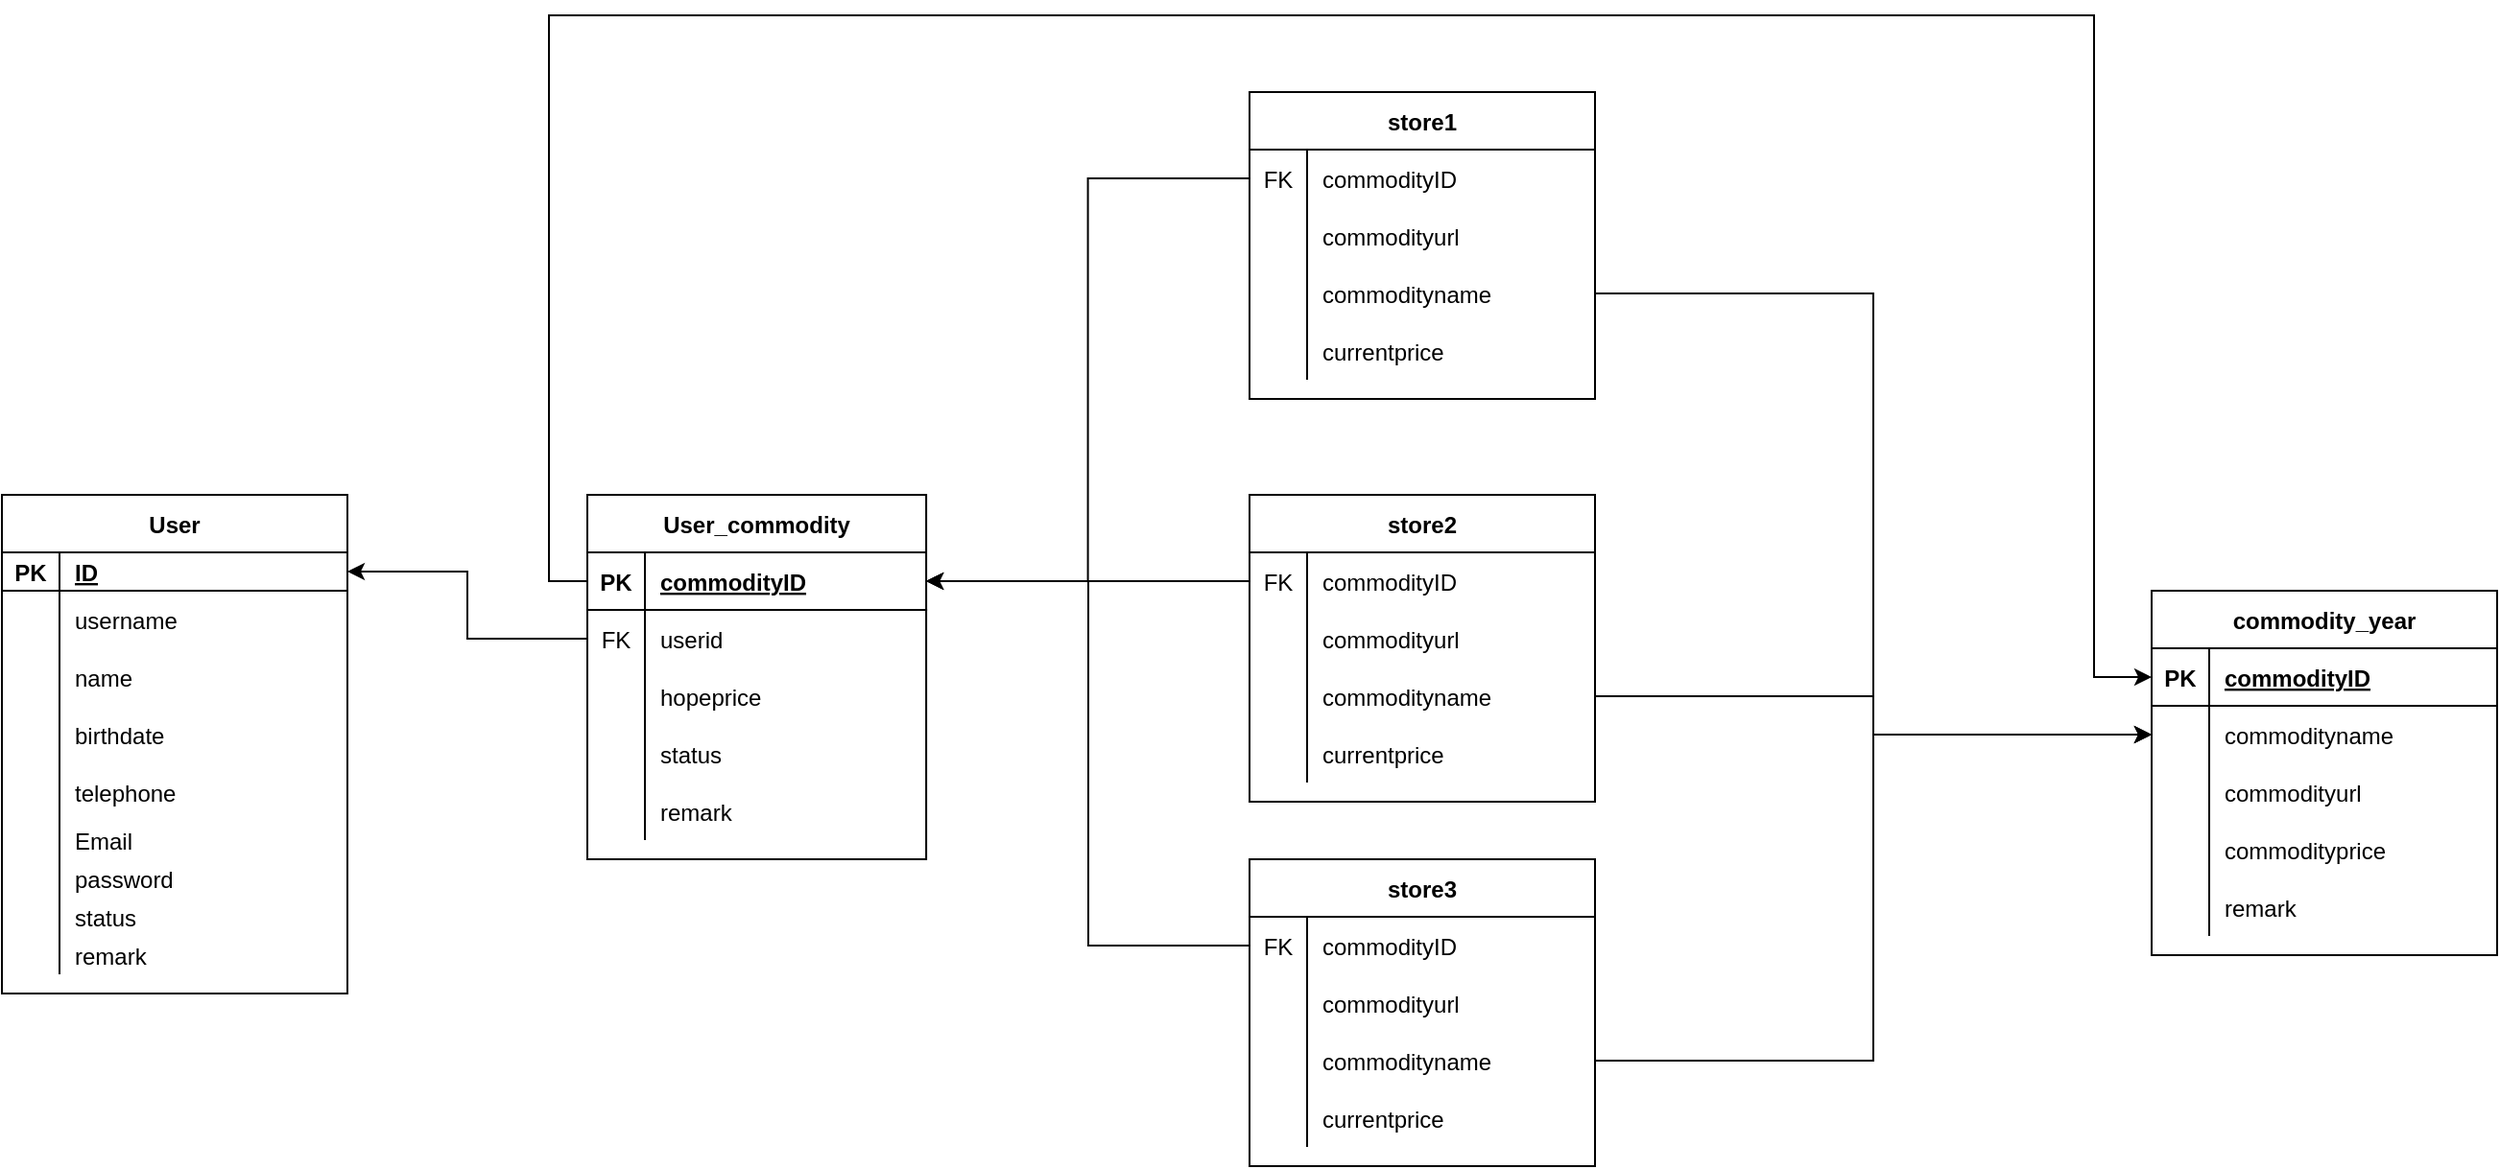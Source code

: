 <mxfile version="13.5.7" type="device"><diagram id="4JcALhA-NXWbKZ45dXuX" name="第 1 页"><mxGraphModel dx="1205" dy="1807" grid="1" gridSize="10" guides="1" tooltips="1" connect="1" arrows="1" fold="1" page="1" pageScale="1" pageWidth="850" pageHeight="1100" math="0" shadow="0"><root><mxCell id="0"/><mxCell id="1" parent="0"/><object label="User" id="060gYMWRyxo99k7hw32Q-14"><mxCell style="shape=table;startSize=30;container=1;collapsible=1;childLayout=tableLayout;fixedRows=1;rowLines=0;fontStyle=1;align=center;resizeLast=1;" vertex="1" parent="1"><mxGeometry x="120" y="90" width="180" height="260" as="geometry"/></mxCell></object><mxCell id="060gYMWRyxo99k7hw32Q-15" value="" style="shape=partialRectangle;collapsible=0;dropTarget=0;pointerEvents=0;fillColor=none;top=0;left=0;bottom=1;right=0;points=[[0,0.5],[1,0.5]];portConstraint=eastwest;" vertex="1" parent="060gYMWRyxo99k7hw32Q-14"><mxGeometry y="30" width="180" height="20" as="geometry"/></mxCell><mxCell id="060gYMWRyxo99k7hw32Q-16" value="PK" style="shape=partialRectangle;connectable=0;fillColor=none;top=0;left=0;bottom=0;right=0;fontStyle=1;overflow=hidden;" vertex="1" parent="060gYMWRyxo99k7hw32Q-15"><mxGeometry width="30" height="20" as="geometry"/></mxCell><mxCell id="060gYMWRyxo99k7hw32Q-17" value="ID" style="shape=partialRectangle;connectable=0;fillColor=none;top=0;left=0;bottom=0;right=0;align=left;spacingLeft=6;fontStyle=5;overflow=hidden;" vertex="1" parent="060gYMWRyxo99k7hw32Q-15"><mxGeometry x="30" width="150" height="20" as="geometry"/></mxCell><mxCell id="060gYMWRyxo99k7hw32Q-18" value="" style="shape=partialRectangle;collapsible=0;dropTarget=0;pointerEvents=0;fillColor=none;top=0;left=0;bottom=0;right=0;points=[[0,0.5],[1,0.5]];portConstraint=eastwest;" vertex="1" parent="060gYMWRyxo99k7hw32Q-14"><mxGeometry y="50" width="180" height="30" as="geometry"/></mxCell><mxCell id="060gYMWRyxo99k7hw32Q-19" value="" style="shape=partialRectangle;connectable=0;fillColor=none;top=0;left=0;bottom=0;right=0;editable=1;overflow=hidden;" vertex="1" parent="060gYMWRyxo99k7hw32Q-18"><mxGeometry width="30" height="30" as="geometry"/></mxCell><mxCell id="060gYMWRyxo99k7hw32Q-20" value="username" style="shape=partialRectangle;connectable=0;fillColor=none;top=0;left=0;bottom=0;right=0;align=left;spacingLeft=6;overflow=hidden;" vertex="1" parent="060gYMWRyxo99k7hw32Q-18"><mxGeometry x="30" width="150" height="30" as="geometry"/></mxCell><mxCell id="060gYMWRyxo99k7hw32Q-21" value="" style="shape=partialRectangle;collapsible=0;dropTarget=0;pointerEvents=0;fillColor=none;top=0;left=0;bottom=0;right=0;points=[[0,0.5],[1,0.5]];portConstraint=eastwest;" vertex="1" parent="060gYMWRyxo99k7hw32Q-14"><mxGeometry y="80" width="180" height="30" as="geometry"/></mxCell><mxCell id="060gYMWRyxo99k7hw32Q-22" value="" style="shape=partialRectangle;connectable=0;fillColor=none;top=0;left=0;bottom=0;right=0;editable=1;overflow=hidden;" vertex="1" parent="060gYMWRyxo99k7hw32Q-21"><mxGeometry width="30" height="30" as="geometry"/></mxCell><mxCell id="060gYMWRyxo99k7hw32Q-23" value="name" style="shape=partialRectangle;connectable=0;fillColor=none;top=0;left=0;bottom=0;right=0;align=left;spacingLeft=6;overflow=hidden;" vertex="1" parent="060gYMWRyxo99k7hw32Q-21"><mxGeometry x="30" width="150" height="30" as="geometry"/></mxCell><mxCell id="060gYMWRyxo99k7hw32Q-24" value="" style="shape=partialRectangle;collapsible=0;dropTarget=0;pointerEvents=0;fillColor=none;top=0;left=0;bottom=0;right=0;points=[[0,0.5],[1,0.5]];portConstraint=eastwest;" vertex="1" parent="060gYMWRyxo99k7hw32Q-14"><mxGeometry y="110" width="180" height="30" as="geometry"/></mxCell><mxCell id="060gYMWRyxo99k7hw32Q-25" value="" style="shape=partialRectangle;connectable=0;fillColor=none;top=0;left=0;bottom=0;right=0;editable=1;overflow=hidden;" vertex="1" parent="060gYMWRyxo99k7hw32Q-24"><mxGeometry width="30" height="30" as="geometry"/></mxCell><mxCell id="060gYMWRyxo99k7hw32Q-26" value="birthdate" style="shape=partialRectangle;connectable=0;fillColor=none;top=0;left=0;bottom=0;right=0;align=left;spacingLeft=6;overflow=hidden;" vertex="1" parent="060gYMWRyxo99k7hw32Q-24"><mxGeometry x="30" width="150" height="30" as="geometry"/></mxCell><mxCell id="060gYMWRyxo99k7hw32Q-27" value="" style="shape=partialRectangle;collapsible=0;dropTarget=0;pointerEvents=0;fillColor=none;top=0;left=0;bottom=0;right=0;points=[[0,0.5],[1,0.5]];portConstraint=eastwest;" vertex="1" parent="060gYMWRyxo99k7hw32Q-14"><mxGeometry y="140" width="180" height="30" as="geometry"/></mxCell><mxCell id="060gYMWRyxo99k7hw32Q-28" value="" style="shape=partialRectangle;connectable=0;fillColor=none;top=0;left=0;bottom=0;right=0;editable=1;overflow=hidden;" vertex="1" parent="060gYMWRyxo99k7hw32Q-27"><mxGeometry width="30" height="30" as="geometry"/></mxCell><mxCell id="060gYMWRyxo99k7hw32Q-29" value="telephone" style="shape=partialRectangle;connectable=0;fillColor=none;top=0;left=0;bottom=0;right=0;align=left;spacingLeft=6;overflow=hidden;" vertex="1" parent="060gYMWRyxo99k7hw32Q-27"><mxGeometry x="30" width="150" height="30" as="geometry"/></mxCell><mxCell id="060gYMWRyxo99k7hw32Q-30" value="" style="shape=partialRectangle;collapsible=0;dropTarget=0;pointerEvents=0;fillColor=none;top=0;left=0;bottom=0;right=0;points=[[0,0.5],[1,0.5]];portConstraint=eastwest;" vertex="1" parent="060gYMWRyxo99k7hw32Q-14"><mxGeometry y="170" width="180" height="20" as="geometry"/></mxCell><mxCell id="060gYMWRyxo99k7hw32Q-31" value="" style="shape=partialRectangle;connectable=0;fillColor=none;top=0;left=0;bottom=0;right=0;editable=1;overflow=hidden;" vertex="1" parent="060gYMWRyxo99k7hw32Q-30"><mxGeometry width="30" height="20" as="geometry"/></mxCell><mxCell id="060gYMWRyxo99k7hw32Q-32" value="Email" style="shape=partialRectangle;connectable=0;fillColor=none;top=0;left=0;bottom=0;right=0;align=left;spacingLeft=6;overflow=hidden;" vertex="1" parent="060gYMWRyxo99k7hw32Q-30"><mxGeometry x="30" width="150" height="20" as="geometry"/></mxCell><mxCell id="060gYMWRyxo99k7hw32Q-33" value="" style="shape=partialRectangle;collapsible=0;dropTarget=0;pointerEvents=0;fillColor=none;top=0;left=0;bottom=0;right=0;points=[[0,0.5],[1,0.5]];portConstraint=eastwest;" vertex="1" parent="060gYMWRyxo99k7hw32Q-14"><mxGeometry y="190" width="180" height="20" as="geometry"/></mxCell><mxCell id="060gYMWRyxo99k7hw32Q-34" value="" style="shape=partialRectangle;connectable=0;fillColor=none;top=0;left=0;bottom=0;right=0;editable=1;overflow=hidden;" vertex="1" parent="060gYMWRyxo99k7hw32Q-33"><mxGeometry width="30" height="20" as="geometry"/></mxCell><mxCell id="060gYMWRyxo99k7hw32Q-35" value="password" style="shape=partialRectangle;connectable=0;fillColor=none;top=0;left=0;bottom=0;right=0;align=left;spacingLeft=6;overflow=hidden;" vertex="1" parent="060gYMWRyxo99k7hw32Q-33"><mxGeometry x="30" width="150" height="20" as="geometry"/></mxCell><mxCell id="060gYMWRyxo99k7hw32Q-36" value="" style="shape=partialRectangle;collapsible=0;dropTarget=0;pointerEvents=0;fillColor=none;top=0;left=0;bottom=0;right=0;points=[[0,0.5],[1,0.5]];portConstraint=eastwest;" vertex="1" parent="060gYMWRyxo99k7hw32Q-14"><mxGeometry y="210" width="180" height="20" as="geometry"/></mxCell><mxCell id="060gYMWRyxo99k7hw32Q-37" value="" style="shape=partialRectangle;connectable=0;fillColor=none;top=0;left=0;bottom=0;right=0;editable=1;overflow=hidden;" vertex="1" parent="060gYMWRyxo99k7hw32Q-36"><mxGeometry width="30" height="20" as="geometry"/></mxCell><mxCell id="060gYMWRyxo99k7hw32Q-38" value="status" style="shape=partialRectangle;connectable=0;fillColor=none;top=0;left=0;bottom=0;right=0;align=left;spacingLeft=6;overflow=hidden;" vertex="1" parent="060gYMWRyxo99k7hw32Q-36"><mxGeometry x="30" width="150" height="20" as="geometry"/></mxCell><mxCell id="060gYMWRyxo99k7hw32Q-39" value="" style="shape=partialRectangle;collapsible=0;dropTarget=0;pointerEvents=0;fillColor=none;top=0;left=0;bottom=0;right=0;points=[[0,0.5],[1,0.5]];portConstraint=eastwest;" vertex="1" parent="060gYMWRyxo99k7hw32Q-14"><mxGeometry y="230" width="180" height="20" as="geometry"/></mxCell><mxCell id="060gYMWRyxo99k7hw32Q-40" value="" style="shape=partialRectangle;connectable=0;fillColor=none;top=0;left=0;bottom=0;right=0;editable=1;overflow=hidden;" vertex="1" parent="060gYMWRyxo99k7hw32Q-39"><mxGeometry width="30" height="20" as="geometry"/></mxCell><mxCell id="060gYMWRyxo99k7hw32Q-41" value="remark" style="shape=partialRectangle;connectable=0;fillColor=none;top=0;left=0;bottom=0;right=0;align=left;spacingLeft=6;overflow=hidden;" vertex="1" parent="060gYMWRyxo99k7hw32Q-39"><mxGeometry x="30" width="150" height="20" as="geometry"/></mxCell><mxCell id="060gYMWRyxo99k7hw32Q-42" value="User_commodity" style="shape=table;startSize=30;container=1;collapsible=1;childLayout=tableLayout;fixedRows=1;rowLines=0;fontStyle=1;align=center;resizeLast=1;" vertex="1" parent="1"><mxGeometry x="425" y="90" width="176.55" height="190" as="geometry"/></mxCell><mxCell id="060gYMWRyxo99k7hw32Q-43" value="" style="shape=partialRectangle;collapsible=0;dropTarget=0;pointerEvents=0;fillColor=none;top=0;left=0;bottom=1;right=0;points=[[0,0.5],[1,0.5]];portConstraint=eastwest;" vertex="1" parent="060gYMWRyxo99k7hw32Q-42"><mxGeometry y="30" width="176.55" height="30" as="geometry"/></mxCell><mxCell id="060gYMWRyxo99k7hw32Q-44" value="PK" style="shape=partialRectangle;connectable=0;fillColor=none;top=0;left=0;bottom=0;right=0;fontStyle=1;overflow=hidden;" vertex="1" parent="060gYMWRyxo99k7hw32Q-43"><mxGeometry width="30" height="30" as="geometry"/></mxCell><mxCell id="060gYMWRyxo99k7hw32Q-45" value="commodityID" style="shape=partialRectangle;connectable=0;fillColor=none;top=0;left=0;bottom=0;right=0;align=left;spacingLeft=6;fontStyle=5;overflow=hidden;" vertex="1" parent="060gYMWRyxo99k7hw32Q-43"><mxGeometry x="30" width="146.55" height="30" as="geometry"/></mxCell><mxCell id="060gYMWRyxo99k7hw32Q-46" value="" style="shape=partialRectangle;collapsible=0;dropTarget=0;pointerEvents=0;fillColor=none;top=0;left=0;bottom=0;right=0;points=[[0,0.5],[1,0.5]];portConstraint=eastwest;" vertex="1" parent="060gYMWRyxo99k7hw32Q-42"><mxGeometry y="60" width="176.55" height="30" as="geometry"/></mxCell><mxCell id="060gYMWRyxo99k7hw32Q-47" value="FK" style="shape=partialRectangle;connectable=0;fillColor=none;top=0;left=0;bottom=0;right=0;editable=1;overflow=hidden;" vertex="1" parent="060gYMWRyxo99k7hw32Q-46"><mxGeometry width="30" height="30" as="geometry"/></mxCell><mxCell id="060gYMWRyxo99k7hw32Q-48" value="userid" style="shape=partialRectangle;connectable=0;fillColor=none;top=0;left=0;bottom=0;right=0;align=left;spacingLeft=6;overflow=hidden;" vertex="1" parent="060gYMWRyxo99k7hw32Q-46"><mxGeometry x="30" width="146.55" height="30" as="geometry"/></mxCell><mxCell id="060gYMWRyxo99k7hw32Q-58" value="" style="shape=partialRectangle;collapsible=0;dropTarget=0;pointerEvents=0;fillColor=none;top=0;left=0;bottom=0;right=0;points=[[0,0.5],[1,0.5]];portConstraint=eastwest;" vertex="1" parent="060gYMWRyxo99k7hw32Q-42"><mxGeometry y="90" width="176.55" height="30" as="geometry"/></mxCell><mxCell id="060gYMWRyxo99k7hw32Q-59" value="" style="shape=partialRectangle;connectable=0;fillColor=none;top=0;left=0;bottom=0;right=0;editable=1;overflow=hidden;" vertex="1" parent="060gYMWRyxo99k7hw32Q-58"><mxGeometry width="30" height="30" as="geometry"/></mxCell><mxCell id="060gYMWRyxo99k7hw32Q-60" value="hopeprice" style="shape=partialRectangle;connectable=0;fillColor=none;top=0;left=0;bottom=0;right=0;align=left;spacingLeft=6;overflow=hidden;" vertex="1" parent="060gYMWRyxo99k7hw32Q-58"><mxGeometry x="30" width="146.55" height="30" as="geometry"/></mxCell><mxCell id="060gYMWRyxo99k7hw32Q-52" value="" style="shape=partialRectangle;collapsible=0;dropTarget=0;pointerEvents=0;fillColor=none;top=0;left=0;bottom=0;right=0;points=[[0,0.5],[1,0.5]];portConstraint=eastwest;" vertex="1" parent="060gYMWRyxo99k7hw32Q-42"><mxGeometry y="120" width="176.55" height="30" as="geometry"/></mxCell><mxCell id="060gYMWRyxo99k7hw32Q-53" value="" style="shape=partialRectangle;connectable=0;fillColor=none;top=0;left=0;bottom=0;right=0;editable=1;overflow=hidden;" vertex="1" parent="060gYMWRyxo99k7hw32Q-52"><mxGeometry width="30" height="30" as="geometry"/></mxCell><mxCell id="060gYMWRyxo99k7hw32Q-54" value="status" style="shape=partialRectangle;connectable=0;fillColor=none;top=0;left=0;bottom=0;right=0;align=left;spacingLeft=6;overflow=hidden;" vertex="1" parent="060gYMWRyxo99k7hw32Q-52"><mxGeometry x="30" width="146.55" height="30" as="geometry"/></mxCell><mxCell id="060gYMWRyxo99k7hw32Q-55" value="" style="shape=partialRectangle;collapsible=0;dropTarget=0;pointerEvents=0;fillColor=none;top=0;left=0;bottom=0;right=0;points=[[0,0.5],[1,0.5]];portConstraint=eastwest;" vertex="1" parent="060gYMWRyxo99k7hw32Q-42"><mxGeometry y="150" width="176.55" height="30" as="geometry"/></mxCell><mxCell id="060gYMWRyxo99k7hw32Q-56" value="" style="shape=partialRectangle;connectable=0;fillColor=none;top=0;left=0;bottom=0;right=0;editable=1;overflow=hidden;" vertex="1" parent="060gYMWRyxo99k7hw32Q-55"><mxGeometry width="30" height="30" as="geometry"/></mxCell><mxCell id="060gYMWRyxo99k7hw32Q-57" value="remark" style="shape=partialRectangle;connectable=0;fillColor=none;top=0;left=0;bottom=0;right=0;align=left;spacingLeft=6;overflow=hidden;" vertex="1" parent="060gYMWRyxo99k7hw32Q-55"><mxGeometry x="30" width="146.55" height="30" as="geometry"/></mxCell><mxCell id="060gYMWRyxo99k7hw32Q-61" style="edgeStyle=orthogonalEdgeStyle;rounded=0;orthogonalLoop=1;jettySize=auto;html=1;exitX=0;exitY=0.5;exitDx=0;exitDy=0;entryX=1;entryY=0.5;entryDx=0;entryDy=0;" edge="1" parent="1" source="060gYMWRyxo99k7hw32Q-46" target="060gYMWRyxo99k7hw32Q-15"><mxGeometry relative="1" as="geometry"/></mxCell><mxCell id="060gYMWRyxo99k7hw32Q-62" value="store1" style="shape=table;startSize=30;container=1;collapsible=1;childLayout=tableLayout;fixedRows=1;rowLines=0;fontStyle=1;align=center;resizeLast=1;" vertex="1" parent="1"><mxGeometry x="770" y="-120" width="180" height="160" as="geometry"/></mxCell><mxCell id="060gYMWRyxo99k7hw32Q-66" value="" style="shape=partialRectangle;collapsible=0;dropTarget=0;pointerEvents=0;fillColor=none;top=0;left=0;bottom=0;right=0;points=[[0,0.5],[1,0.5]];portConstraint=eastwest;" vertex="1" parent="060gYMWRyxo99k7hw32Q-62"><mxGeometry y="30" width="180" height="30" as="geometry"/></mxCell><mxCell id="060gYMWRyxo99k7hw32Q-67" value="FK" style="shape=partialRectangle;connectable=0;fillColor=none;top=0;left=0;bottom=0;right=0;editable=1;overflow=hidden;" vertex="1" parent="060gYMWRyxo99k7hw32Q-66"><mxGeometry width="30" height="30" as="geometry"/></mxCell><mxCell id="060gYMWRyxo99k7hw32Q-68" value="commodityID" style="shape=partialRectangle;connectable=0;fillColor=none;top=0;left=0;bottom=0;right=0;align=left;spacingLeft=6;overflow=hidden;" vertex="1" parent="060gYMWRyxo99k7hw32Q-66"><mxGeometry x="30" width="150" height="30" as="geometry"/></mxCell><mxCell id="060gYMWRyxo99k7hw32Q-121" value="" style="shape=partialRectangle;collapsible=0;dropTarget=0;pointerEvents=0;fillColor=none;top=0;left=0;bottom=0;right=0;points=[[0,0.5],[1,0.5]];portConstraint=eastwest;" vertex="1" parent="060gYMWRyxo99k7hw32Q-62"><mxGeometry y="60" width="180" height="30" as="geometry"/></mxCell><mxCell id="060gYMWRyxo99k7hw32Q-122" value="" style="shape=partialRectangle;connectable=0;fillColor=none;top=0;left=0;bottom=0;right=0;editable=1;overflow=hidden;" vertex="1" parent="060gYMWRyxo99k7hw32Q-121"><mxGeometry width="30" height="30" as="geometry"/></mxCell><mxCell id="060gYMWRyxo99k7hw32Q-123" value="commodityurl" style="shape=partialRectangle;connectable=0;fillColor=none;top=0;left=0;bottom=0;right=0;align=left;spacingLeft=6;overflow=hidden;" vertex="1" parent="060gYMWRyxo99k7hw32Q-121"><mxGeometry x="30" width="150" height="30" as="geometry"/></mxCell><mxCell id="060gYMWRyxo99k7hw32Q-69" value="" style="shape=partialRectangle;collapsible=0;dropTarget=0;pointerEvents=0;fillColor=none;top=0;left=0;bottom=0;right=0;points=[[0,0.5],[1,0.5]];portConstraint=eastwest;" vertex="1" parent="060gYMWRyxo99k7hw32Q-62"><mxGeometry y="90" width="180" height="30" as="geometry"/></mxCell><mxCell id="060gYMWRyxo99k7hw32Q-70" value="" style="shape=partialRectangle;connectable=0;fillColor=none;top=0;left=0;bottom=0;right=0;editable=1;overflow=hidden;" vertex="1" parent="060gYMWRyxo99k7hw32Q-69"><mxGeometry width="30" height="30" as="geometry"/></mxCell><mxCell id="060gYMWRyxo99k7hw32Q-71" value="commodityname" style="shape=partialRectangle;connectable=0;fillColor=none;top=0;left=0;bottom=0;right=0;align=left;spacingLeft=6;overflow=hidden;" vertex="1" parent="060gYMWRyxo99k7hw32Q-69"><mxGeometry x="30" width="150" height="30" as="geometry"/></mxCell><mxCell id="060gYMWRyxo99k7hw32Q-72" value="" style="shape=partialRectangle;collapsible=0;dropTarget=0;pointerEvents=0;fillColor=none;top=0;left=0;bottom=0;right=0;points=[[0,0.5],[1,0.5]];portConstraint=eastwest;" vertex="1" parent="060gYMWRyxo99k7hw32Q-62"><mxGeometry y="120" width="180" height="30" as="geometry"/></mxCell><mxCell id="060gYMWRyxo99k7hw32Q-73" value="" style="shape=partialRectangle;connectable=0;fillColor=none;top=0;left=0;bottom=0;right=0;editable=1;overflow=hidden;" vertex="1" parent="060gYMWRyxo99k7hw32Q-72"><mxGeometry width="30" height="30" as="geometry"/></mxCell><mxCell id="060gYMWRyxo99k7hw32Q-74" value="currentprice" style="shape=partialRectangle;connectable=0;fillColor=none;top=0;left=0;bottom=0;right=0;align=left;spacingLeft=6;overflow=hidden;" vertex="1" parent="060gYMWRyxo99k7hw32Q-72"><mxGeometry x="30" width="150" height="30" as="geometry"/></mxCell><mxCell id="060gYMWRyxo99k7hw32Q-101" value="store3" style="shape=table;startSize=30;container=1;collapsible=1;childLayout=tableLayout;fixedRows=1;rowLines=0;fontStyle=1;align=center;resizeLast=1;" vertex="1" parent="1"><mxGeometry x="770" y="280" width="180" height="160" as="geometry"/></mxCell><mxCell id="060gYMWRyxo99k7hw32Q-102" value="" style="shape=partialRectangle;collapsible=0;dropTarget=0;pointerEvents=0;fillColor=none;top=0;left=0;bottom=0;right=0;points=[[0,0.5],[1,0.5]];portConstraint=eastwest;" vertex="1" parent="060gYMWRyxo99k7hw32Q-101"><mxGeometry y="30" width="180" height="30" as="geometry"/></mxCell><mxCell id="060gYMWRyxo99k7hw32Q-103" value="FK" style="shape=partialRectangle;connectable=0;fillColor=none;top=0;left=0;bottom=0;right=0;editable=1;overflow=hidden;" vertex="1" parent="060gYMWRyxo99k7hw32Q-102"><mxGeometry width="30" height="30" as="geometry"/></mxCell><mxCell id="060gYMWRyxo99k7hw32Q-104" value="commodityID" style="shape=partialRectangle;connectable=0;fillColor=none;top=0;left=0;bottom=0;right=0;align=left;spacingLeft=6;overflow=hidden;" vertex="1" parent="060gYMWRyxo99k7hw32Q-102"><mxGeometry x="30" width="150" height="30" as="geometry"/></mxCell><mxCell id="060gYMWRyxo99k7hw32Q-127" value="" style="shape=partialRectangle;collapsible=0;dropTarget=0;pointerEvents=0;fillColor=none;top=0;left=0;bottom=0;right=0;points=[[0,0.5],[1,0.5]];portConstraint=eastwest;" vertex="1" parent="060gYMWRyxo99k7hw32Q-101"><mxGeometry y="60" width="180" height="30" as="geometry"/></mxCell><mxCell id="060gYMWRyxo99k7hw32Q-128" value="" style="shape=partialRectangle;connectable=0;fillColor=none;top=0;left=0;bottom=0;right=0;editable=1;overflow=hidden;" vertex="1" parent="060gYMWRyxo99k7hw32Q-127"><mxGeometry width="30" height="30" as="geometry"/></mxCell><mxCell id="060gYMWRyxo99k7hw32Q-129" value="commodityurl" style="shape=partialRectangle;connectable=0;fillColor=none;top=0;left=0;bottom=0;right=0;align=left;spacingLeft=6;overflow=hidden;" vertex="1" parent="060gYMWRyxo99k7hw32Q-127"><mxGeometry x="30" width="150" height="30" as="geometry"/></mxCell><mxCell id="060gYMWRyxo99k7hw32Q-105" value="" style="shape=partialRectangle;collapsible=0;dropTarget=0;pointerEvents=0;fillColor=none;top=0;left=0;bottom=0;right=0;points=[[0,0.5],[1,0.5]];portConstraint=eastwest;" vertex="1" parent="060gYMWRyxo99k7hw32Q-101"><mxGeometry y="90" width="180" height="30" as="geometry"/></mxCell><mxCell id="060gYMWRyxo99k7hw32Q-106" value="" style="shape=partialRectangle;connectable=0;fillColor=none;top=0;left=0;bottom=0;right=0;editable=1;overflow=hidden;" vertex="1" parent="060gYMWRyxo99k7hw32Q-105"><mxGeometry width="30" height="30" as="geometry"/></mxCell><mxCell id="060gYMWRyxo99k7hw32Q-107" value="commodityname" style="shape=partialRectangle;connectable=0;fillColor=none;top=0;left=0;bottom=0;right=0;align=left;spacingLeft=6;overflow=hidden;" vertex="1" parent="060gYMWRyxo99k7hw32Q-105"><mxGeometry x="30" width="150" height="30" as="geometry"/></mxCell><mxCell id="060gYMWRyxo99k7hw32Q-108" value="" style="shape=partialRectangle;collapsible=0;dropTarget=0;pointerEvents=0;fillColor=none;top=0;left=0;bottom=0;right=0;points=[[0,0.5],[1,0.5]];portConstraint=eastwest;" vertex="1" parent="060gYMWRyxo99k7hw32Q-101"><mxGeometry y="120" width="180" height="30" as="geometry"/></mxCell><mxCell id="060gYMWRyxo99k7hw32Q-109" value="" style="shape=partialRectangle;connectable=0;fillColor=none;top=0;left=0;bottom=0;right=0;editable=1;overflow=hidden;" vertex="1" parent="060gYMWRyxo99k7hw32Q-108"><mxGeometry width="30" height="30" as="geometry"/></mxCell><mxCell id="060gYMWRyxo99k7hw32Q-110" value="currentprice" style="shape=partialRectangle;connectable=0;fillColor=none;top=0;left=0;bottom=0;right=0;align=left;spacingLeft=6;overflow=hidden;" vertex="1" parent="060gYMWRyxo99k7hw32Q-108"><mxGeometry x="30" width="150" height="30" as="geometry"/></mxCell><mxCell id="060gYMWRyxo99k7hw32Q-111" style="edgeStyle=orthogonalEdgeStyle;rounded=0;orthogonalLoop=1;jettySize=auto;html=1;exitX=0;exitY=0.5;exitDx=0;exitDy=0;" edge="1" parent="1" source="060gYMWRyxo99k7hw32Q-66" target="060gYMWRyxo99k7hw32Q-43"><mxGeometry relative="1" as="geometry"/></mxCell><mxCell id="060gYMWRyxo99k7hw32Q-91" value="store2" style="shape=table;startSize=30;container=1;collapsible=1;childLayout=tableLayout;fixedRows=1;rowLines=0;fontStyle=1;align=center;resizeLast=1;" vertex="1" parent="1"><mxGeometry x="770" y="90" width="180" height="160" as="geometry"/></mxCell><mxCell id="060gYMWRyxo99k7hw32Q-92" value="" style="shape=partialRectangle;collapsible=0;dropTarget=0;pointerEvents=0;fillColor=none;top=0;left=0;bottom=0;right=0;points=[[0,0.5],[1,0.5]];portConstraint=eastwest;" vertex="1" parent="060gYMWRyxo99k7hw32Q-91"><mxGeometry y="30" width="180" height="30" as="geometry"/></mxCell><mxCell id="060gYMWRyxo99k7hw32Q-93" value="FK" style="shape=partialRectangle;connectable=0;fillColor=none;top=0;left=0;bottom=0;right=0;editable=1;overflow=hidden;" vertex="1" parent="060gYMWRyxo99k7hw32Q-92"><mxGeometry width="30" height="30" as="geometry"/></mxCell><mxCell id="060gYMWRyxo99k7hw32Q-94" value="commodityID" style="shape=partialRectangle;connectable=0;fillColor=none;top=0;left=0;bottom=0;right=0;align=left;spacingLeft=6;overflow=hidden;" vertex="1" parent="060gYMWRyxo99k7hw32Q-92"><mxGeometry x="30" width="150" height="30" as="geometry"/></mxCell><mxCell id="060gYMWRyxo99k7hw32Q-124" value="" style="shape=partialRectangle;collapsible=0;dropTarget=0;pointerEvents=0;fillColor=none;top=0;left=0;bottom=0;right=0;points=[[0,0.5],[1,0.5]];portConstraint=eastwest;" vertex="1" parent="060gYMWRyxo99k7hw32Q-91"><mxGeometry y="60" width="180" height="30" as="geometry"/></mxCell><mxCell id="060gYMWRyxo99k7hw32Q-125" value="" style="shape=partialRectangle;connectable=0;fillColor=none;top=0;left=0;bottom=0;right=0;editable=1;overflow=hidden;" vertex="1" parent="060gYMWRyxo99k7hw32Q-124"><mxGeometry width="30" height="30" as="geometry"/></mxCell><mxCell id="060gYMWRyxo99k7hw32Q-126" value="commodityurl" style="shape=partialRectangle;connectable=0;fillColor=none;top=0;left=0;bottom=0;right=0;align=left;spacingLeft=6;overflow=hidden;" vertex="1" parent="060gYMWRyxo99k7hw32Q-124"><mxGeometry x="30" width="150" height="30" as="geometry"/></mxCell><mxCell id="060gYMWRyxo99k7hw32Q-95" value="" style="shape=partialRectangle;collapsible=0;dropTarget=0;pointerEvents=0;fillColor=none;top=0;left=0;bottom=0;right=0;points=[[0,0.5],[1,0.5]];portConstraint=eastwest;" vertex="1" parent="060gYMWRyxo99k7hw32Q-91"><mxGeometry y="90" width="180" height="30" as="geometry"/></mxCell><mxCell id="060gYMWRyxo99k7hw32Q-96" value="" style="shape=partialRectangle;connectable=0;fillColor=none;top=0;left=0;bottom=0;right=0;editable=1;overflow=hidden;" vertex="1" parent="060gYMWRyxo99k7hw32Q-95"><mxGeometry width="30" height="30" as="geometry"/></mxCell><mxCell id="060gYMWRyxo99k7hw32Q-97" value="commodityname" style="shape=partialRectangle;connectable=0;fillColor=none;top=0;left=0;bottom=0;right=0;align=left;spacingLeft=6;overflow=hidden;" vertex="1" parent="060gYMWRyxo99k7hw32Q-95"><mxGeometry x="30" width="150" height="30" as="geometry"/></mxCell><mxCell id="060gYMWRyxo99k7hw32Q-98" value="" style="shape=partialRectangle;collapsible=0;dropTarget=0;pointerEvents=0;fillColor=none;top=0;left=0;bottom=0;right=0;points=[[0,0.5],[1,0.5]];portConstraint=eastwest;" vertex="1" parent="060gYMWRyxo99k7hw32Q-91"><mxGeometry y="120" width="180" height="30" as="geometry"/></mxCell><mxCell id="060gYMWRyxo99k7hw32Q-99" value="" style="shape=partialRectangle;connectable=0;fillColor=none;top=0;left=0;bottom=0;right=0;editable=1;overflow=hidden;" vertex="1" parent="060gYMWRyxo99k7hw32Q-98"><mxGeometry width="30" height="30" as="geometry"/></mxCell><mxCell id="060gYMWRyxo99k7hw32Q-100" value="currentprice" style="shape=partialRectangle;connectable=0;fillColor=none;top=0;left=0;bottom=0;right=0;align=left;spacingLeft=6;overflow=hidden;" vertex="1" parent="060gYMWRyxo99k7hw32Q-98"><mxGeometry x="30" width="150" height="30" as="geometry"/></mxCell><mxCell id="060gYMWRyxo99k7hw32Q-119" style="edgeStyle=orthogonalEdgeStyle;rounded=0;orthogonalLoop=1;jettySize=auto;html=1;exitX=0;exitY=0.5;exitDx=0;exitDy=0;entryX=1;entryY=0.5;entryDx=0;entryDy=0;" edge="1" parent="1" source="060gYMWRyxo99k7hw32Q-102" target="060gYMWRyxo99k7hw32Q-43"><mxGeometry relative="1" as="geometry"><Array as="points"><mxPoint x="686" y="325"/><mxPoint x="686" y="135"/></Array></mxGeometry></mxCell><mxCell id="060gYMWRyxo99k7hw32Q-120" style="edgeStyle=orthogonalEdgeStyle;rounded=0;orthogonalLoop=1;jettySize=auto;html=1;exitX=0;exitY=0.5;exitDx=0;exitDy=0;entryX=1;entryY=0.5;entryDx=0;entryDy=0;" edge="1" parent="1" source="060gYMWRyxo99k7hw32Q-92" target="060gYMWRyxo99k7hw32Q-43"><mxGeometry relative="1" as="geometry"/></mxCell><mxCell id="060gYMWRyxo99k7hw32Q-147" style="edgeStyle=orthogonalEdgeStyle;rounded=0;orthogonalLoop=1;jettySize=auto;html=1;exitX=1;exitY=0.5;exitDx=0;exitDy=0;entryX=0;entryY=0.5;entryDx=0;entryDy=0;" edge="1" parent="1" source="060gYMWRyxo99k7hw32Q-105" target="060gYMWRyxo99k7hw32Q-134"><mxGeometry relative="1" as="geometry"/></mxCell><mxCell id="060gYMWRyxo99k7hw32Q-148" style="edgeStyle=orthogonalEdgeStyle;rounded=0;orthogonalLoop=1;jettySize=auto;html=1;exitX=1;exitY=0.5;exitDx=0;exitDy=0;entryX=0;entryY=0.5;entryDx=0;entryDy=0;" edge="1" parent="1" source="060gYMWRyxo99k7hw32Q-69" target="060gYMWRyxo99k7hw32Q-134"><mxGeometry relative="1" as="geometry"/></mxCell><mxCell id="060gYMWRyxo99k7hw32Q-130" value="commodity_year" style="shape=table;startSize=30;container=1;collapsible=1;childLayout=tableLayout;fixedRows=1;rowLines=0;fontStyle=1;align=center;resizeLast=1;" vertex="1" parent="1"><mxGeometry x="1240" y="140" width="180" height="190" as="geometry"/></mxCell><mxCell id="060gYMWRyxo99k7hw32Q-131" value="" style="shape=partialRectangle;collapsible=0;dropTarget=0;pointerEvents=0;fillColor=none;top=0;left=0;bottom=1;right=0;points=[[0,0.5],[1,0.5]];portConstraint=eastwest;" vertex="1" parent="060gYMWRyxo99k7hw32Q-130"><mxGeometry y="30" width="180" height="30" as="geometry"/></mxCell><mxCell id="060gYMWRyxo99k7hw32Q-132" value="PK" style="shape=partialRectangle;connectable=0;fillColor=none;top=0;left=0;bottom=0;right=0;fontStyle=1;overflow=hidden;" vertex="1" parent="060gYMWRyxo99k7hw32Q-131"><mxGeometry width="30" height="30" as="geometry"/></mxCell><mxCell id="060gYMWRyxo99k7hw32Q-133" value="commodityID" style="shape=partialRectangle;connectable=0;fillColor=none;top=0;left=0;bottom=0;right=0;align=left;spacingLeft=6;fontStyle=5;overflow=hidden;" vertex="1" parent="060gYMWRyxo99k7hw32Q-131"><mxGeometry x="30" width="150" height="30" as="geometry"/></mxCell><mxCell id="060gYMWRyxo99k7hw32Q-134" value="" style="shape=partialRectangle;collapsible=0;dropTarget=0;pointerEvents=0;fillColor=none;top=0;left=0;bottom=0;right=0;points=[[0,0.5],[1,0.5]];portConstraint=eastwest;" vertex="1" parent="060gYMWRyxo99k7hw32Q-130"><mxGeometry y="60" width="180" height="30" as="geometry"/></mxCell><mxCell id="060gYMWRyxo99k7hw32Q-135" value="" style="shape=partialRectangle;connectable=0;fillColor=none;top=0;left=0;bottom=0;right=0;editable=1;overflow=hidden;" vertex="1" parent="060gYMWRyxo99k7hw32Q-134"><mxGeometry width="30" height="30" as="geometry"/></mxCell><mxCell id="060gYMWRyxo99k7hw32Q-136" value="commodityname" style="shape=partialRectangle;connectable=0;fillColor=none;top=0;left=0;bottom=0;right=0;align=left;spacingLeft=6;overflow=hidden;" vertex="1" parent="060gYMWRyxo99k7hw32Q-134"><mxGeometry x="30" width="150" height="30" as="geometry"/></mxCell><mxCell id="060gYMWRyxo99k7hw32Q-137" value="" style="shape=partialRectangle;collapsible=0;dropTarget=0;pointerEvents=0;fillColor=none;top=0;left=0;bottom=0;right=0;points=[[0,0.5],[1,0.5]];portConstraint=eastwest;" vertex="1" parent="060gYMWRyxo99k7hw32Q-130"><mxGeometry y="90" width="180" height="30" as="geometry"/></mxCell><mxCell id="060gYMWRyxo99k7hw32Q-138" value="" style="shape=partialRectangle;connectable=0;fillColor=none;top=0;left=0;bottom=0;right=0;editable=1;overflow=hidden;" vertex="1" parent="060gYMWRyxo99k7hw32Q-137"><mxGeometry width="30" height="30" as="geometry"/></mxCell><mxCell id="060gYMWRyxo99k7hw32Q-139" value="commodityurl" style="shape=partialRectangle;connectable=0;fillColor=none;top=0;left=0;bottom=0;right=0;align=left;spacingLeft=6;overflow=hidden;" vertex="1" parent="060gYMWRyxo99k7hw32Q-137"><mxGeometry x="30" width="150" height="30" as="geometry"/></mxCell><mxCell id="060gYMWRyxo99k7hw32Q-154" value="" style="shape=partialRectangle;collapsible=0;dropTarget=0;pointerEvents=0;fillColor=none;top=0;left=0;bottom=0;right=0;points=[[0,0.5],[1,0.5]];portConstraint=eastwest;" vertex="1" parent="060gYMWRyxo99k7hw32Q-130"><mxGeometry y="120" width="180" height="30" as="geometry"/></mxCell><mxCell id="060gYMWRyxo99k7hw32Q-155" value="" style="shape=partialRectangle;connectable=0;fillColor=none;top=0;left=0;bottom=0;right=0;editable=1;overflow=hidden;" vertex="1" parent="060gYMWRyxo99k7hw32Q-154"><mxGeometry width="30" height="30" as="geometry"/></mxCell><mxCell id="060gYMWRyxo99k7hw32Q-156" value="commodityprice" style="shape=partialRectangle;connectable=0;fillColor=none;top=0;left=0;bottom=0;right=0;align=left;spacingLeft=6;overflow=hidden;" vertex="1" parent="060gYMWRyxo99k7hw32Q-154"><mxGeometry x="30" width="150" height="30" as="geometry"/></mxCell><mxCell id="060gYMWRyxo99k7hw32Q-140" value="" style="shape=partialRectangle;collapsible=0;dropTarget=0;pointerEvents=0;fillColor=none;top=0;left=0;bottom=0;right=0;points=[[0,0.5],[1,0.5]];portConstraint=eastwest;" vertex="1" parent="060gYMWRyxo99k7hw32Q-130"><mxGeometry y="150" width="180" height="30" as="geometry"/></mxCell><mxCell id="060gYMWRyxo99k7hw32Q-141" value="" style="shape=partialRectangle;connectable=0;fillColor=none;top=0;left=0;bottom=0;right=0;editable=1;overflow=hidden;" vertex="1" parent="060gYMWRyxo99k7hw32Q-140"><mxGeometry width="30" height="30" as="geometry"/></mxCell><mxCell id="060gYMWRyxo99k7hw32Q-142" value="remark" style="shape=partialRectangle;connectable=0;fillColor=none;top=0;left=0;bottom=0;right=0;align=left;spacingLeft=6;overflow=hidden;" vertex="1" parent="060gYMWRyxo99k7hw32Q-140"><mxGeometry x="30" width="150" height="30" as="geometry"/></mxCell><mxCell id="060gYMWRyxo99k7hw32Q-152" style="edgeStyle=orthogonalEdgeStyle;rounded=0;orthogonalLoop=1;jettySize=auto;html=1;exitX=0;exitY=0.5;exitDx=0;exitDy=0;entryX=0;entryY=0.5;entryDx=0;entryDy=0;" edge="1" parent="1" source="060gYMWRyxo99k7hw32Q-43" target="060gYMWRyxo99k7hw32Q-131"><mxGeometry relative="1" as="geometry"><Array as="points"><mxPoint x="405" y="135"/><mxPoint x="405" y="-160"/><mxPoint x="1210" y="-160"/><mxPoint x="1210" y="185"/></Array></mxGeometry></mxCell><mxCell id="060gYMWRyxo99k7hw32Q-153" style="edgeStyle=orthogonalEdgeStyle;rounded=0;orthogonalLoop=1;jettySize=auto;html=1;exitX=1;exitY=0.5;exitDx=0;exitDy=0;entryX=0;entryY=0.5;entryDx=0;entryDy=0;" edge="1" parent="1" source="060gYMWRyxo99k7hw32Q-95" target="060gYMWRyxo99k7hw32Q-134"><mxGeometry relative="1" as="geometry"/></mxCell></root></mxGraphModel></diagram></mxfile>